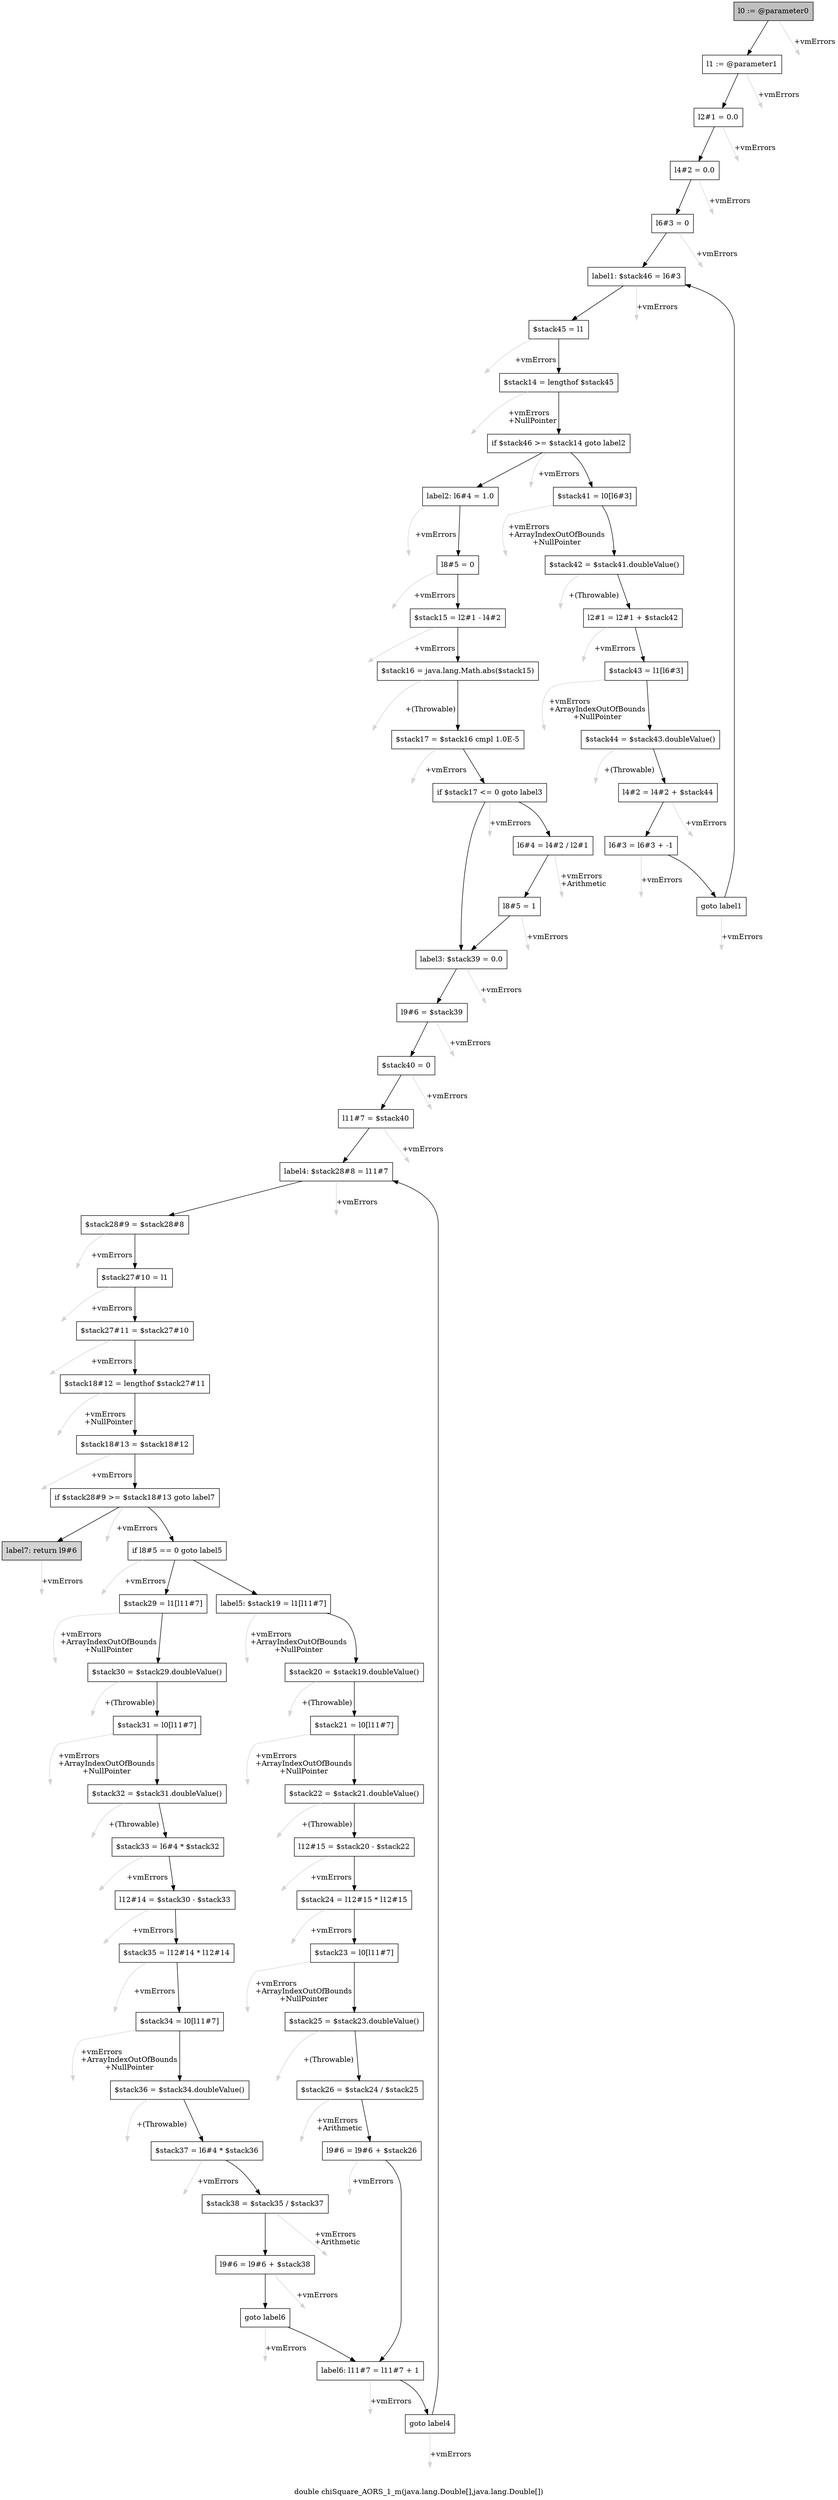 digraph "double chiSquare_AORS_1_m(java.lang.Double[],java.lang.Double[])" {
    label="double chiSquare_AORS_1_m(java.lang.Double[],java.lang.Double[])";
    node [shape=box];
    "0" [style=filled,fillcolor=gray,label="l0 := @parameter0",];
    "1" [label="l1 := @parameter1",];
    "0"->"1" [color=black,];
    "63" [style=invis,label="Esc",];
    "0"->"63" [color=lightgray,label="\l+vmErrors",];
    "2" [label="l2#1 = 0.0",];
    "1"->"2" [color=black,];
    "64" [style=invis,label="Esc",];
    "1"->"64" [color=lightgray,label="\l+vmErrors",];
    "3" [label="l4#2 = 0.0",];
    "2"->"3" [color=black,];
    "65" [style=invis,label="Esc",];
    "2"->"65" [color=lightgray,label="\l+vmErrors",];
    "4" [label="l6#3 = 0",];
    "3"->"4" [color=black,];
    "66" [style=invis,label="Esc",];
    "3"->"66" [color=lightgray,label="\l+vmErrors",];
    "5" [label="label1: $stack46 = l6#3",];
    "4"->"5" [color=black,];
    "67" [style=invis,label="Esc",];
    "4"->"67" [color=lightgray,label="\l+vmErrors",];
    "6" [label="$stack45 = l1",];
    "5"->"6" [color=black,];
    "68" [style=invis,label="Esc",];
    "5"->"68" [color=lightgray,label="\l+vmErrors",];
    "7" [label="$stack14 = lengthof $stack45",];
    "6"->"7" [color=black,];
    "69" [style=invis,label="Esc",];
    "6"->"69" [color=lightgray,label="\l+vmErrors",];
    "8" [label="if $stack46 >= $stack14 goto label2",];
    "7"->"8" [color=black,];
    "70" [style=invis,label="Esc",];
    "7"->"70" [color=lightgray,label="\l+vmErrors\l+NullPointer",];
    "9" [label="$stack41 = l0[l6#3]",];
    "8"->"9" [color=black,];
    "17" [label="label2: l6#4 = 1.0",];
    "8"->"17" [color=black,];
    "71" [style=invis,label="Esc",];
    "8"->"71" [color=lightgray,label="\l+vmErrors",];
    "10" [label="$stack42 = $stack41.doubleValue()",];
    "9"->"10" [color=black,];
    "72" [style=invis,label="Esc",];
    "9"->"72" [color=lightgray,label="\l+vmErrors\l+ArrayIndexOutOfBounds\l+NullPointer",];
    "11" [label="l2#1 = l2#1 + $stack42",];
    "10"->"11" [color=black,];
    "73" [style=invis,label="Esc",];
    "10"->"73" [color=lightgray,label="\l+(Throwable)",];
    "12" [label="$stack43 = l1[l6#3]",];
    "11"->"12" [color=black,];
    "74" [style=invis,label="Esc",];
    "11"->"74" [color=lightgray,label="\l+vmErrors",];
    "13" [label="$stack44 = $stack43.doubleValue()",];
    "12"->"13" [color=black,];
    "75" [style=invis,label="Esc",];
    "12"->"75" [color=lightgray,label="\l+vmErrors\l+ArrayIndexOutOfBounds\l+NullPointer",];
    "14" [label="l4#2 = l4#2 + $stack44",];
    "13"->"14" [color=black,];
    "76" [style=invis,label="Esc",];
    "13"->"76" [color=lightgray,label="\l+(Throwable)",];
    "15" [label="l6#3 = l6#3 + -1",];
    "14"->"15" [color=black,];
    "77" [style=invis,label="Esc",];
    "14"->"77" [color=lightgray,label="\l+vmErrors",];
    "16" [label="goto label1",];
    "15"->"16" [color=black,];
    "78" [style=invis,label="Esc",];
    "15"->"78" [color=lightgray,label="\l+vmErrors",];
    "16"->"5" [color=black,];
    "79" [style=invis,label="Esc",];
    "16"->"79" [color=lightgray,label="\l+vmErrors",];
    "18" [label="l8#5 = 0",];
    "17"->"18" [color=black,];
    "80" [style=invis,label="Esc",];
    "17"->"80" [color=lightgray,label="\l+vmErrors",];
    "19" [label="$stack15 = l2#1 - l4#2",];
    "18"->"19" [color=black,];
    "81" [style=invis,label="Esc",];
    "18"->"81" [color=lightgray,label="\l+vmErrors",];
    "20" [label="$stack16 = java.lang.Math.abs($stack15)",];
    "19"->"20" [color=black,];
    "82" [style=invis,label="Esc",];
    "19"->"82" [color=lightgray,label="\l+vmErrors",];
    "21" [label="$stack17 = $stack16 cmpl 1.0E-5",];
    "20"->"21" [color=black,];
    "83" [style=invis,label="Esc",];
    "20"->"83" [color=lightgray,label="\l+(Throwable)",];
    "22" [label="if $stack17 <= 0 goto label3",];
    "21"->"22" [color=black,];
    "84" [style=invis,label="Esc",];
    "21"->"84" [color=lightgray,label="\l+vmErrors",];
    "23" [label="l6#4 = l4#2 / l2#1",];
    "22"->"23" [color=black,];
    "25" [label="label3: $stack39 = 0.0",];
    "22"->"25" [color=black,];
    "85" [style=invis,label="Esc",];
    "22"->"85" [color=lightgray,label="\l+vmErrors",];
    "24" [label="l8#5 = 1",];
    "23"->"24" [color=black,];
    "86" [style=invis,label="Esc",];
    "23"->"86" [color=lightgray,label="\l+vmErrors\l+Arithmetic",];
    "24"->"25" [color=black,];
    "87" [style=invis,label="Esc",];
    "24"->"87" [color=lightgray,label="\l+vmErrors",];
    "26" [label="l9#6 = $stack39",];
    "25"->"26" [color=black,];
    "88" [style=invis,label="Esc",];
    "25"->"88" [color=lightgray,label="\l+vmErrors",];
    "27" [label="$stack40 = 0",];
    "26"->"27" [color=black,];
    "89" [style=invis,label="Esc",];
    "26"->"89" [color=lightgray,label="\l+vmErrors",];
    "28" [label="l11#7 = $stack40",];
    "27"->"28" [color=black,];
    "90" [style=invis,label="Esc",];
    "27"->"90" [color=lightgray,label="\l+vmErrors",];
    "29" [label="label4: $stack28#8 = l11#7",];
    "28"->"29" [color=black,];
    "91" [style=invis,label="Esc",];
    "28"->"91" [color=lightgray,label="\l+vmErrors",];
    "30" [label="$stack28#9 = $stack28#8",];
    "29"->"30" [color=black,];
    "92" [style=invis,label="Esc",];
    "29"->"92" [color=lightgray,label="\l+vmErrors",];
    "31" [label="$stack27#10 = l1",];
    "30"->"31" [color=black,];
    "93" [style=invis,label="Esc",];
    "30"->"93" [color=lightgray,label="\l+vmErrors",];
    "32" [label="$stack27#11 = $stack27#10",];
    "31"->"32" [color=black,];
    "94" [style=invis,label="Esc",];
    "31"->"94" [color=lightgray,label="\l+vmErrors",];
    "33" [label="$stack18#12 = lengthof $stack27#11",];
    "32"->"33" [color=black,];
    "95" [style=invis,label="Esc",];
    "32"->"95" [color=lightgray,label="\l+vmErrors",];
    "34" [label="$stack18#13 = $stack18#12",];
    "33"->"34" [color=black,];
    "96" [style=invis,label="Esc",];
    "33"->"96" [color=lightgray,label="\l+vmErrors\l+NullPointer",];
    "35" [label="if $stack28#9 >= $stack18#13 goto label7",];
    "34"->"35" [color=black,];
    "97" [style=invis,label="Esc",];
    "34"->"97" [color=lightgray,label="\l+vmErrors",];
    "36" [label="if l8#5 == 0 goto label5",];
    "35"->"36" [color=black,];
    "62" [style=filled,fillcolor=lightgray,label="label7: return l9#6",];
    "35"->"62" [color=black,];
    "98" [style=invis,label="Esc",];
    "35"->"98" [color=lightgray,label="\l+vmErrors",];
    "37" [label="$stack29 = l1[l11#7]",];
    "36"->"37" [color=black,];
    "50" [label="label5: $stack19 = l1[l11#7]",];
    "36"->"50" [color=black,];
    "99" [style=invis,label="Esc",];
    "36"->"99" [color=lightgray,label="\l+vmErrors",];
    "38" [label="$stack30 = $stack29.doubleValue()",];
    "37"->"38" [color=black,];
    "100" [style=invis,label="Esc",];
    "37"->"100" [color=lightgray,label="\l+vmErrors\l+ArrayIndexOutOfBounds\l+NullPointer",];
    "39" [label="$stack31 = l0[l11#7]",];
    "38"->"39" [color=black,];
    "101" [style=invis,label="Esc",];
    "38"->"101" [color=lightgray,label="\l+(Throwable)",];
    "40" [label="$stack32 = $stack31.doubleValue()",];
    "39"->"40" [color=black,];
    "102" [style=invis,label="Esc",];
    "39"->"102" [color=lightgray,label="\l+vmErrors\l+ArrayIndexOutOfBounds\l+NullPointer",];
    "41" [label="$stack33 = l6#4 * $stack32",];
    "40"->"41" [color=black,];
    "103" [style=invis,label="Esc",];
    "40"->"103" [color=lightgray,label="\l+(Throwable)",];
    "42" [label="l12#14 = $stack30 - $stack33",];
    "41"->"42" [color=black,];
    "104" [style=invis,label="Esc",];
    "41"->"104" [color=lightgray,label="\l+vmErrors",];
    "43" [label="$stack35 = l12#14 * l12#14",];
    "42"->"43" [color=black,];
    "105" [style=invis,label="Esc",];
    "42"->"105" [color=lightgray,label="\l+vmErrors",];
    "44" [label="$stack34 = l0[l11#7]",];
    "43"->"44" [color=black,];
    "106" [style=invis,label="Esc",];
    "43"->"106" [color=lightgray,label="\l+vmErrors",];
    "45" [label="$stack36 = $stack34.doubleValue()",];
    "44"->"45" [color=black,];
    "107" [style=invis,label="Esc",];
    "44"->"107" [color=lightgray,label="\l+vmErrors\l+ArrayIndexOutOfBounds\l+NullPointer",];
    "46" [label="$stack37 = l6#4 * $stack36",];
    "45"->"46" [color=black,];
    "108" [style=invis,label="Esc",];
    "45"->"108" [color=lightgray,label="\l+(Throwable)",];
    "47" [label="$stack38 = $stack35 / $stack37",];
    "46"->"47" [color=black,];
    "109" [style=invis,label="Esc",];
    "46"->"109" [color=lightgray,label="\l+vmErrors",];
    "48" [label="l9#6 = l9#6 + $stack38",];
    "47"->"48" [color=black,];
    "110" [style=invis,label="Esc",];
    "47"->"110" [color=lightgray,label="\l+vmErrors\l+Arithmetic",];
    "49" [label="goto label6",];
    "48"->"49" [color=black,];
    "111" [style=invis,label="Esc",];
    "48"->"111" [color=lightgray,label="\l+vmErrors",];
    "60" [label="label6: l11#7 = l11#7 + 1",];
    "49"->"60" [color=black,];
    "112" [style=invis,label="Esc",];
    "49"->"112" [color=lightgray,label="\l+vmErrors",];
    "51" [label="$stack20 = $stack19.doubleValue()",];
    "50"->"51" [color=black,];
    "113" [style=invis,label="Esc",];
    "50"->"113" [color=lightgray,label="\l+vmErrors\l+ArrayIndexOutOfBounds\l+NullPointer",];
    "52" [label="$stack21 = l0[l11#7]",];
    "51"->"52" [color=black,];
    "114" [style=invis,label="Esc",];
    "51"->"114" [color=lightgray,label="\l+(Throwable)",];
    "53" [label="$stack22 = $stack21.doubleValue()",];
    "52"->"53" [color=black,];
    "115" [style=invis,label="Esc",];
    "52"->"115" [color=lightgray,label="\l+vmErrors\l+ArrayIndexOutOfBounds\l+NullPointer",];
    "54" [label="l12#15 = $stack20 - $stack22",];
    "53"->"54" [color=black,];
    "116" [style=invis,label="Esc",];
    "53"->"116" [color=lightgray,label="\l+(Throwable)",];
    "55" [label="$stack24 = l12#15 * l12#15",];
    "54"->"55" [color=black,];
    "117" [style=invis,label="Esc",];
    "54"->"117" [color=lightgray,label="\l+vmErrors",];
    "56" [label="$stack23 = l0[l11#7]",];
    "55"->"56" [color=black,];
    "118" [style=invis,label="Esc",];
    "55"->"118" [color=lightgray,label="\l+vmErrors",];
    "57" [label="$stack25 = $stack23.doubleValue()",];
    "56"->"57" [color=black,];
    "119" [style=invis,label="Esc",];
    "56"->"119" [color=lightgray,label="\l+vmErrors\l+ArrayIndexOutOfBounds\l+NullPointer",];
    "58" [label="$stack26 = $stack24 / $stack25",];
    "57"->"58" [color=black,];
    "120" [style=invis,label="Esc",];
    "57"->"120" [color=lightgray,label="\l+(Throwable)",];
    "59" [label="l9#6 = l9#6 + $stack26",];
    "58"->"59" [color=black,];
    "121" [style=invis,label="Esc",];
    "58"->"121" [color=lightgray,label="\l+vmErrors\l+Arithmetic",];
    "59"->"60" [color=black,];
    "122" [style=invis,label="Esc",];
    "59"->"122" [color=lightgray,label="\l+vmErrors",];
    "61" [label="goto label4",];
    "60"->"61" [color=black,];
    "123" [style=invis,label="Esc",];
    "60"->"123" [color=lightgray,label="\l+vmErrors",];
    "61"->"29" [color=black,];
    "124" [style=invis,label="Esc",];
    "61"->"124" [color=lightgray,label="\l+vmErrors",];
    "125" [style=invis,label="Esc",];
    "62"->"125" [color=lightgray,label="\l+vmErrors",];
}
